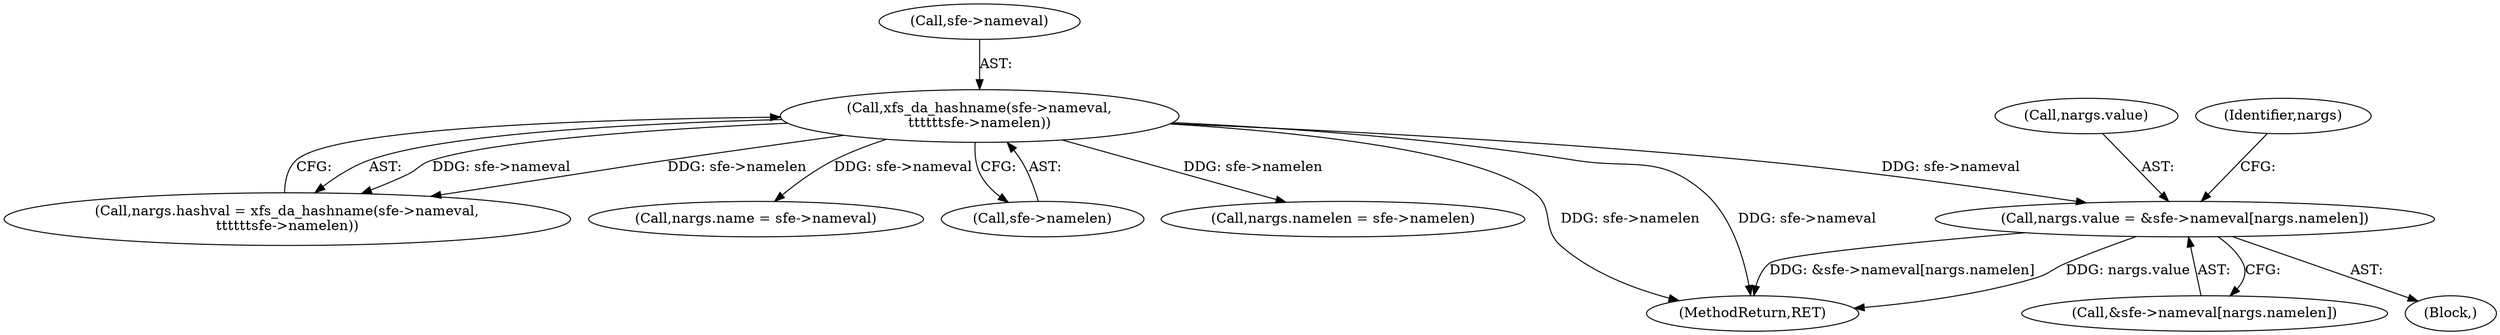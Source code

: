 digraph "0_linux_bb3d48dcf86a97dc25fe9fc2c11938e19cb4399a@array" {
"1000344" [label="(Call,nargs.value = &sfe->nameval[nargs.namelen])"];
"1000367" [label="(Call,xfs_da_hashname(sfe->nameval,\n\t\t\t\t\t\tsfe->namelen))"];
"1000367" [label="(Call,xfs_da_hashname(sfe->nameval,\n\t\t\t\t\t\tsfe->namelen))"];
"1000423" [label="(MethodReturn,RET)"];
"1000363" [label="(Call,nargs.hashval = xfs_da_hashname(sfe->nameval,\n\t\t\t\t\t\tsfe->namelen))"];
"1000330" [label="(Call,nargs.name = sfe->nameval)"];
"1000348" [label="(Call,&sfe->nameval[nargs.namelen])"];
"1000368" [label="(Call,sfe->nameval)"];
"1000344" [label="(Call,nargs.value = &sfe->nameval[nargs.namelen])"];
"1000329" [label="(Block,)"];
"1000358" [label="(Identifier,nargs)"];
"1000371" [label="(Call,sfe->namelen)"];
"1000337" [label="(Call,nargs.namelen = sfe->namelen)"];
"1000345" [label="(Call,nargs.value)"];
"1000344" -> "1000329"  [label="AST: "];
"1000344" -> "1000348"  [label="CFG: "];
"1000345" -> "1000344"  [label="AST: "];
"1000348" -> "1000344"  [label="AST: "];
"1000358" -> "1000344"  [label="CFG: "];
"1000344" -> "1000423"  [label="DDG: &sfe->nameval[nargs.namelen]"];
"1000344" -> "1000423"  [label="DDG: nargs.value"];
"1000367" -> "1000344"  [label="DDG: sfe->nameval"];
"1000367" -> "1000363"  [label="AST: "];
"1000367" -> "1000371"  [label="CFG: "];
"1000368" -> "1000367"  [label="AST: "];
"1000371" -> "1000367"  [label="AST: "];
"1000363" -> "1000367"  [label="CFG: "];
"1000367" -> "1000423"  [label="DDG: sfe->nameval"];
"1000367" -> "1000423"  [label="DDG: sfe->namelen"];
"1000367" -> "1000330"  [label="DDG: sfe->nameval"];
"1000367" -> "1000337"  [label="DDG: sfe->namelen"];
"1000367" -> "1000363"  [label="DDG: sfe->nameval"];
"1000367" -> "1000363"  [label="DDG: sfe->namelen"];
}
